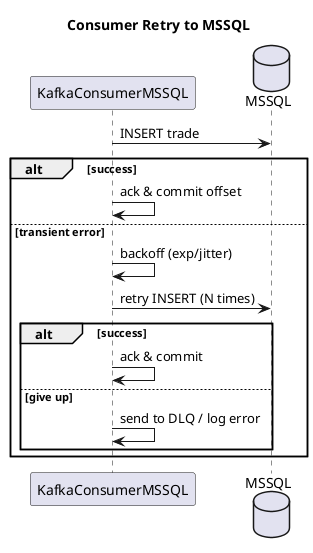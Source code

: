 @startuml
title Consumer Retry to MSSQL

participant "KafkaConsumerMSSQL" as C
database "MSSQL" as DB

C -> DB: INSERT trade
alt success
  C -> C: ack & commit offset
else transient error
  C -> C: backoff (exp/jitter)
  C -> DB: retry INSERT (N times)
  alt success
    C -> C: ack & commit
  else give up
    C -> C: send to DLQ / log error
  end
end
@enduml
